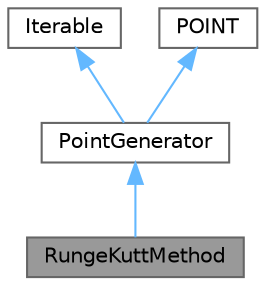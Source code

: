 digraph "RungeKuttMethod"
{
 // LATEX_PDF_SIZE
  bgcolor="transparent";
  edge [fontname=Helvetica,fontsize=10,labelfontname=Helvetica,labelfontsize=10];
  node [fontname=Helvetica,fontsize=10,shape=box,height=0.2,width=0.4];
  Node1 [id="Node000001",label="RungeKuttMethod",height=0.2,width=0.4,color="gray40", fillcolor="grey60", style="filled", fontcolor="black",tooltip="Метод Рунге-Кутта для построения фазового портрета"];
  Node2 -> Node1 [id="edge1_Node000001_Node000002",dir="back",color="steelblue1",style="solid",tooltip=" "];
  Node2 [id="Node000002",label="PointGenerator",height=0.2,width=0.4,color="gray40", fillcolor="white", style="filled",URL="$classmodels_1_1PointGenerator_1_1PointGenerator.html",tooltip="Базовый класс генерирующий POINT."];
  Node3 -> Node2 [id="edge2_Node000002_Node000003",dir="back",color="steelblue1",style="solid",tooltip=" "];
  Node3 [id="Node000003",label="Iterable",height=0.2,width=0.4,color="gray40", fillcolor="white", style="filled",tooltip=" "];
  Node4 -> Node2 [id="edge3_Node000002_Node000004",dir="back",color="steelblue1",style="solid",tooltip=" "];
  Node4 [id="Node000004",label="POINT",height=0.2,width=0.4,color="gray40", fillcolor="white", style="filled",tooltip=" "];
}
